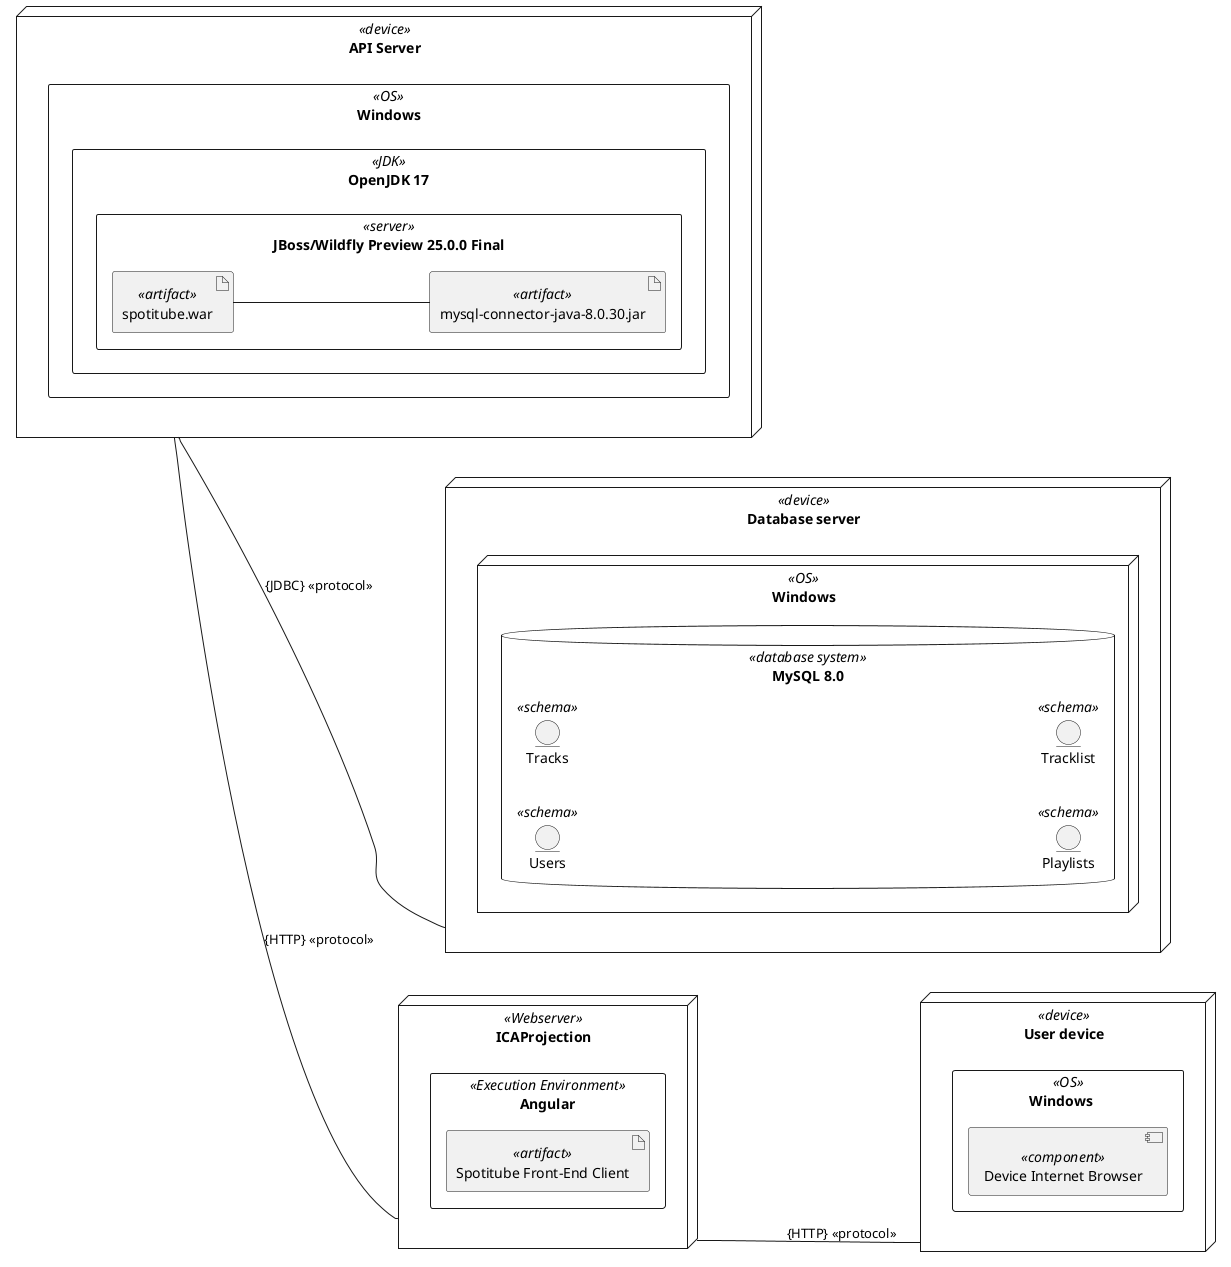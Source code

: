 @startuml

left to right direction

node "User device" as UD <<device>> {
    rectangle "Windows    " <<OS>> {
        component "Device Internet Browser" <<component>>
    }
}

node "ICAProjection" as WEBS <<Webserver>> {
    rectangle "Angular" <<Execution Environment>> {
        artifact "Spotitube Front-End Client" <<artifact>>
    }
}

node "API Server" as APIS <<device>> {
    rectangle "Windows" <<OS>> {
    rectangle "OpenJDK 17" AS JAVA <<JDK>>{
            rectangle "JBoss/Wildfly Preview 25.0.0 Final" as WILD <<server>> {
                artifact "spotitube.war" as SW <<artifact>>
                artifact "mysql-connector-java-8.0.30.jar" as SQLCON <<artifact>>

            }
        }
    }
}


node "Database server" as DBS <<device>> {
    node "Windows" as WD <<OS>> {
        database "MySQL 8.0" as DBMS <<database system>> {
            entity "Users" as USR <<schema>>
            entity "Tracks" as TRK <<schema>>
            entity "Playlists" as PLT <<schema>>
            entity "Tracklist" as PLT_TRK <<schema>>
        }
    }
}

WEBS -- UD : {HTTP} <<protocol>>
APIS -- WEBS : {HTTP} <<protocol>>
APIS -- DBS : {JDBC} <<protocol>>
SW -- SQLCON

@enduml